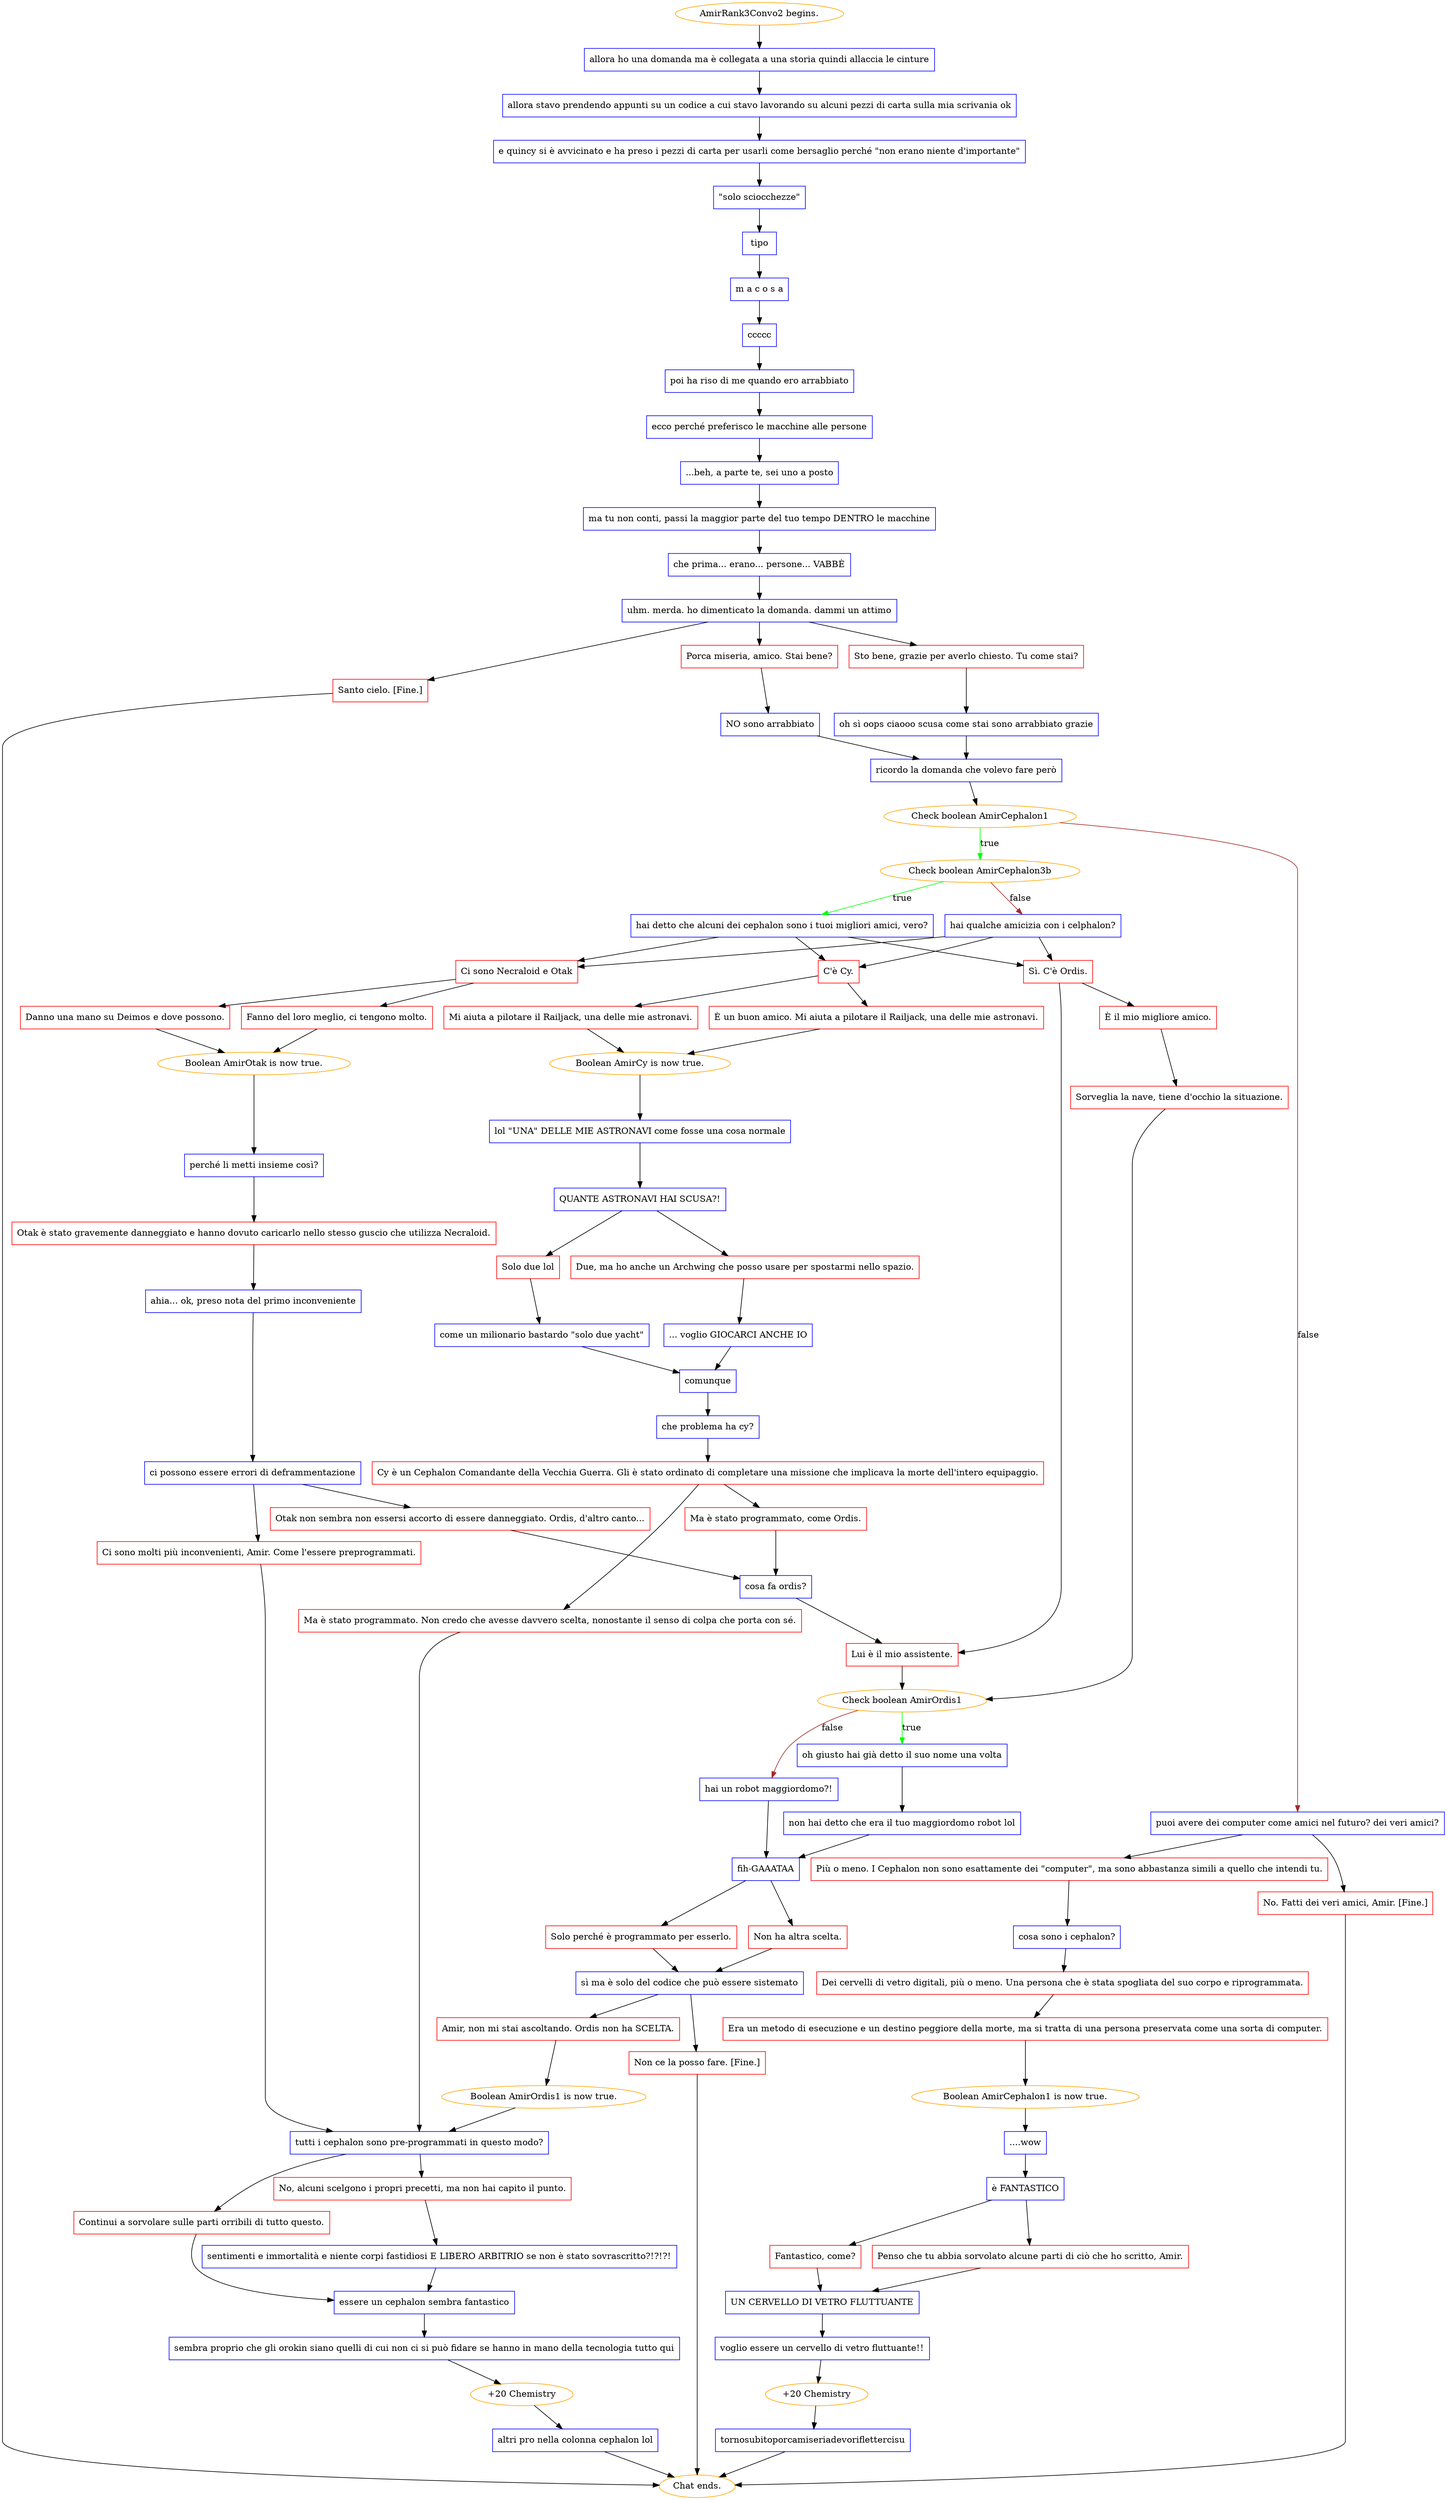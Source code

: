 digraph {
	"AmirRank3Convo2 begins." [color=orange];
		"AmirRank3Convo2 begins." -> j332798290;
	j332798290 [label="allora ho una domanda ma è collegata a una storia quindi allaccia le cinture",shape=box,color=blue];
		j332798290 -> j144675143;
	j144675143 [label="allora stavo prendendo appunti su un codice a cui stavo lavorando su alcuni pezzi di carta sulla mia scrivania ok",shape=box,color=blue];
		j144675143 -> j1297689168;
	j1297689168 [label="e quincy si è avvicinato e ha preso i pezzi di carta per usarli come bersaglio perché \"non erano niente d'importante\"",shape=box,color=blue];
		j1297689168 -> j1953731680;
	j1953731680 [label="\"solo sciocchezze\"",shape=box,color=blue];
		j1953731680 -> j2945709951;
	j2945709951 [label="tipo",shape=box,color=blue];
		j2945709951 -> j1632169629;
	j1632169629 [label="m a c o s a",shape=box,color=blue];
		j1632169629 -> j1069070369;
	j1069070369 [label="ccccc",shape=box,color=blue];
		j1069070369 -> j182416904;
	j182416904 [label="poi ha riso di me quando ero arrabbiato",shape=box,color=blue];
		j182416904 -> j3784440105;
	j3784440105 [label="ecco perché preferisco le macchine alle persone",shape=box,color=blue];
		j3784440105 -> j243114039;
	j243114039 [label="...beh, a parte te, sei uno a posto",shape=box,color=blue];
		j243114039 -> j2730140336;
	j2730140336 [label="ma tu non conti, passi la maggior parte del tuo tempo DENTRO le macchine",shape=box,color=blue];
		j2730140336 -> j3608350770;
	j3608350770 [label="che prima... erano... persone... VABBÈ",shape=box,color=blue];
		j3608350770 -> j1172652021;
	j1172652021 [label="uhm. merda. ho dimenticato la domanda. dammi un attimo",shape=box,color=blue];
		j1172652021 -> j3351690292;
		j1172652021 -> j251128024;
		j1172652021 -> j1352142218;
	j3351690292 [label="Sto bene, grazie per averlo chiesto. Tu come stai?",shape=box,color=red];
		j3351690292 -> j122362372;
	j251128024 [label="Porca miseria, amico. Stai bene?",shape=box,color=red];
		j251128024 -> j422758773;
	j1352142218 [label="Santo cielo. [Fine.]",shape=box,color=red];
		j1352142218 -> "Chat ends.";
	j122362372 [label="oh sì oops ciaooo scusa come stai sono arrabbiato grazie",shape=box,color=blue];
		j122362372 -> j1319308800;
	j422758773 [label="NO sono arrabbiato",shape=box,color=blue];
		j422758773 -> j1319308800;
	"Chat ends." [color=orange];
	j1319308800 [label="ricordo la domanda che volevo fare però",shape=box,color=blue];
		j1319308800 -> j983067739;
	j983067739 [label="Check boolean AmirCephalon1",color=orange];
		j983067739 -> j2632229335 [label=true,color=green];
		j983067739 -> j1890786662 [label=false,color=brown];
	j2632229335 [label="Check boolean AmirCephalon3b",color=orange];
		j2632229335 -> j3964937153 [label=true,color=green];
		j2632229335 -> j441255783 [label=false,color=brown];
	j1890786662 [label="puoi avere dei computer come amici nel futuro? dei veri amici?",shape=box,color=blue];
		j1890786662 -> j1564444799;
		j1890786662 -> j1142552776;
	j3964937153 [label="hai detto che alcuni dei cephalon sono i tuoi migliori amici, vero?",shape=box,color=blue];
		j3964937153 -> j3816548701;
		j3964937153 -> j4171630722;
		j3964937153 -> j234461832;
	j441255783 [label="hai qualche amicizia con i celphalon?",shape=box,color=blue];
		j441255783 -> j3816548701;
		j441255783 -> j4171630722;
		j441255783 -> j234461832;
	j1564444799 [label="No. Fatti dei veri amici, Amir. [Fine.]",shape=box,color=red];
		j1564444799 -> "Chat ends.";
	j1142552776 [label="Più o meno. I Cephalon non sono esattamente dei \"computer\", ma sono abbastanza simili a quello che intendi tu.",shape=box,color=red];
		j1142552776 -> j1002492238;
	j3816548701 [label="Sì. C'è Ordis.",shape=box,color=red];
		j3816548701 -> j690060403;
		j3816548701 -> j2465539863;
	j4171630722 [label="Ci sono Necraloid e Otak",shape=box,color=red];
		j4171630722 -> j1090534904;
		j4171630722 -> j1240305206;
	j234461832 [label="C'è Cy.",shape=box,color=red];
		j234461832 -> j3629716885;
		j234461832 -> j1345982429;
	j1002492238 [label="cosa sono i cephalon?",shape=box,color=blue];
		j1002492238 -> j576622262;
	j690060403 [label="Lui è il mio assistente.",shape=box,color=red];
		j690060403 -> j1835984608;
	j2465539863 [label="È il mio migliore amico.",shape=box,color=red];
		j2465539863 -> j3126058789;
	j1090534904 [label="Danno una mano su Deimos e dove possono.",shape=box,color=red];
		j1090534904 -> j1701809483;
	j1240305206 [label="Fanno del loro meglio, ci tengono molto.",shape=box,color=red];
		j1240305206 -> j1701809483;
	j3629716885 [label="Mi aiuta a pilotare il Railjack, una delle mie astronavi.",shape=box,color=red];
		j3629716885 -> j911175989;
	j1345982429 [label="È un buon amico. Mi aiuta a pilotare il Railjack, una delle mie astronavi.",shape=box,color=red];
		j1345982429 -> j911175989;
	j576622262 [label="Dei cervelli di vetro digitali, più o meno. Una persona che è stata spogliata del suo corpo e riprogrammata.",shape=box,color=red];
		j576622262 -> j2441855460;
	j1835984608 [label="Check boolean AmirOrdis1",color=orange];
		j1835984608 -> j4098207038 [label=true,color=green];
		j1835984608 -> j3299872777 [label=false,color=brown];
	j3126058789 [label="Sorveglia la nave, tiene d'occhio la situazione.",shape=box,color=red];
		j3126058789 -> j1835984608;
	j1701809483 [label="Boolean AmirOtak is now true.",color=orange];
		j1701809483 -> j3201829186;
	j911175989 [label="Boolean AmirCy is now true.",color=orange];
		j911175989 -> j1607329548;
	j2441855460 [label="Era un metodo di esecuzione e un destino peggiore della morte, ma si tratta di una persona preservata come una sorta di computer.",shape=box,color=red];
		j2441855460 -> j2748479162;
	j4098207038 [label="oh giusto hai già detto il suo nome una volta",shape=box,color=blue];
		j4098207038 -> j521731090;
	j3299872777 [label="hai un robot maggiordomo?!",shape=box,color=blue];
		j3299872777 -> j1409188940;
	j3201829186 [label="perché li metti insieme così?",shape=box,color=blue];
		j3201829186 -> j4001681902;
	j1607329548 [label="lol \"UNA\" DELLE MIE ASTRONAVI come fosse una cosa normale",shape=box,color=blue];
		j1607329548 -> j3044582066;
	j2748479162 [label="Boolean AmirCephalon1 is now true.",color=orange];
		j2748479162 -> j1605888349;
	j521731090 [label="non hai detto che era il tuo maggiordomo robot lol",shape=box,color=blue];
		j521731090 -> j1409188940;
	j1409188940 [label="fih-GAAATAA",shape=box,color=blue];
		j1409188940 -> j532177628;
		j1409188940 -> j3921087240;
	j4001681902 [label="Otak è stato gravemente danneggiato e hanno dovuto caricarlo nello stesso guscio che utilizza Necraloid.",shape=box,color=red];
		j4001681902 -> j2777704212;
	j3044582066 [label="QUANTE ASTRONAVI HAI SCUSA?!",shape=box,color=blue];
		j3044582066 -> j3108423552;
		j3044582066 -> j3421508713;
	j1605888349 [label="....wow",shape=box,color=blue];
		j1605888349 -> j1179150185;
	j532177628 [label="Non ha altra scelta.",shape=box,color=red];
		j532177628 -> j1098480342;
	j3921087240 [label="Solo perché è programmato per esserlo.",shape=box,color=red];
		j3921087240 -> j1098480342;
	j2777704212 [label="ahia... ok, preso nota del primo inconveniente",shape=box,color=blue];
		j2777704212 -> j3310625047;
	j3108423552 [label="Solo due lol",shape=box,color=red];
		j3108423552 -> j3944287262;
	j3421508713 [label="Due, ma ho anche un Archwing che posso usare per spostarmi nello spazio.",shape=box,color=red];
		j3421508713 -> j2308367730;
	j1179150185 [label="è FANTASTICO",shape=box,color=blue];
		j1179150185 -> j3779631026;
		j1179150185 -> j4194138194;
	j1098480342 [label="sì ma è solo del codice che può essere sistemato",shape=box,color=blue];
		j1098480342 -> j830421631;
		j1098480342 -> j1585404182;
	j3310625047 [label="ci possono essere errori di deframmentazione",shape=box,color=blue];
		j3310625047 -> j1285836592;
		j3310625047 -> j3903124215;
	j3944287262 [label="come un milionario bastardo \"solo due yacht\"",shape=box,color=blue];
		j3944287262 -> j2758111586;
	j2308367730 [label="... voglio GIOCARCI ANCHE IO",shape=box,color=blue];
		j2308367730 -> j2758111586;
	j3779631026 [label="Penso che tu abbia sorvolato alcune parti di ciò che ho scritto, Amir.",shape=box,color=red];
		j3779631026 -> j3718236113;
	j4194138194 [label="Fantastico, come?",shape=box,color=red];
		j4194138194 -> j3718236113;
	j830421631 [label="Non ce la posso fare. [Fine.]",shape=box,color=red];
		j830421631 -> "Chat ends.";
	j1585404182 [label="Amir, non mi stai ascoltando. Ordis non ha SCELTA.",shape=box,color=red];
		j1585404182 -> j2854155249;
	j1285836592 [label="Otak non sembra non essersi accorto di essere danneggiato. Ordis, d'altro canto...",shape=box,color=red];
		j1285836592 -> j1324639474;
	j3903124215 [label="Ci sono molti più inconvenienti, Amir. Come l'essere preprogrammati.",shape=box,color=red];
		j3903124215 -> j17882313;
	j2758111586 [label="comunque",shape=box,color=blue];
		j2758111586 -> j3669586767;
	j3718236113 [label="UN CERVELLO DI VETRO FLUTTUANTE",shape=box,color=blue];
		j3718236113 -> j614086081;
	j2854155249 [label="Boolean AmirOrdis1 is now true.",color=orange];
		j2854155249 -> j17882313;
	j1324639474 [label="cosa fa ordis?",shape=box,color=blue];
		j1324639474 -> j690060403;
	j17882313 [label="tutti i cephalon sono pre-programmati in questo modo?",shape=box,color=blue];
		j17882313 -> j4119694235;
		j17882313 -> j3290358264;
	j3669586767 [label="che problema ha cy?",shape=box,color=blue];
		j3669586767 -> j4216248100;
	j614086081 [label="voglio essere un cervello di vetro fluttuante!!",shape=box,color=blue];
		j614086081 -> j784463777;
	j4119694235 [label="No, alcuni scelgono i propri precetti, ma non hai capito il punto.",shape=box,color=red];
		j4119694235 -> j1205087533;
	j3290358264 [label="Continui a sorvolare sulle parti orribili di tutto questo.",shape=box,color=red];
		j3290358264 -> j1528171769;
	j4216248100 [label="Cy è un Cephalon Comandante della Vecchia Guerra. Gli è stato ordinato di completare una missione che implicava la morte dell'intero equipaggio.",shape=box,color=red];
		j4216248100 -> j1506505229;
		j4216248100 -> j2353823013;
	j784463777 [label="+20 Chemistry",color=orange];
		j784463777 -> j424677434;
	j1205087533 [label="sentimenti e immortalità e niente corpi fastidiosi E LIBERO ARBITRIO se non è stato sovrascritto?!?!?!",shape=box,color=blue];
		j1205087533 -> j1528171769;
	j1528171769 [label="essere un cephalon sembra fantastico",shape=box,color=blue];
		j1528171769 -> j4152501053;
	j1506505229 [label="Ma è stato programmato, come Ordis.",shape=box,color=red];
		j1506505229 -> j1324639474;
	j2353823013 [label="Ma è stato programmato. Non credo che avesse davvero scelta, nonostante il senso di colpa che porta con sé.",shape=box,color=red];
		j2353823013 -> j17882313;
	j424677434 [label="tornosubitoporcamiseriadevoriflettercisu",shape=box,color=blue];
		j424677434 -> "Chat ends.";
	j4152501053 [label="sembra proprio che gli orokin siano quelli di cui non ci si può fidare se hanno in mano della tecnologia tutto qui",shape=box,color=blue];
		j4152501053 -> j3206156858;
	j3206156858 [label="+20 Chemistry",color=orange];
		j3206156858 -> j91688729;
	j91688729 [label="altri pro nella colonna cephalon lol",shape=box,color=blue];
		j91688729 -> "Chat ends.";
}